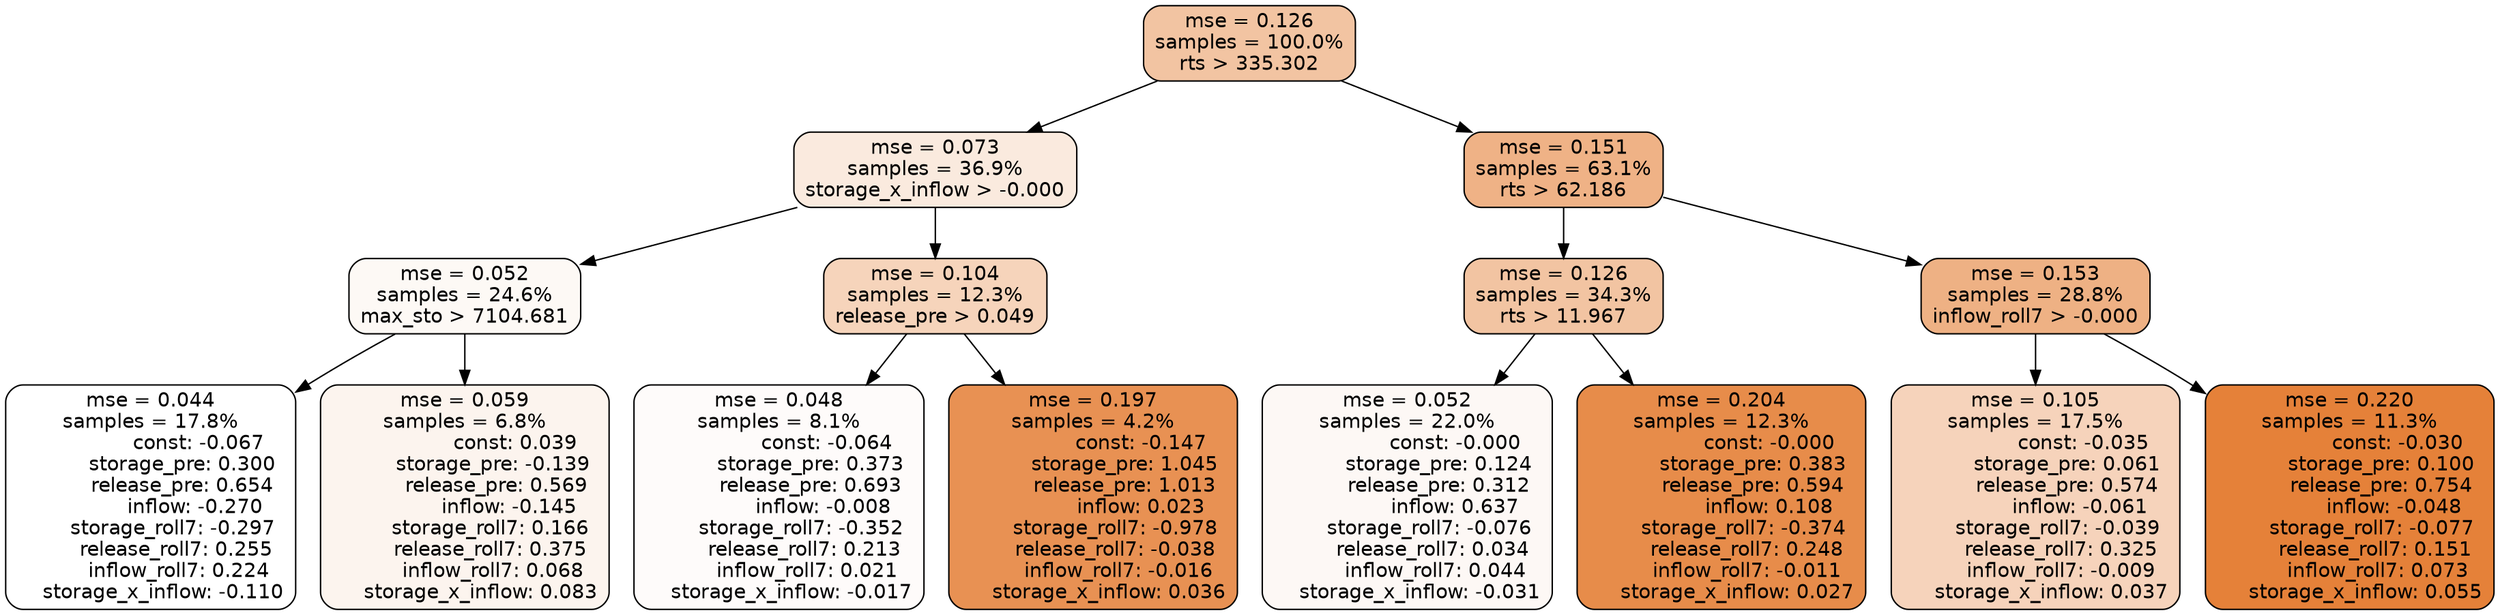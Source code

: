 digraph tree {
node [shape=rectangle, style="filled, rounded", color="black", fontname=helvetica] ;
edge [fontname=helvetica] ;
	"0" [label="mse = 0.126
samples = 100.0%
rts > 335.302", fillcolor="#f2c4a2"]
	"8" [label="mse = 0.073
samples = 36.9%
storage_x_inflow > -0.000", fillcolor="#faeade"]
	"1" [label="mse = 0.151
samples = 63.1%
rts > 62.186", fillcolor="#efb286"]
	"9" [label="mse = 0.052
samples = 24.6%
max_sto > 7104.681", fillcolor="#fdf9f5"]
	"12" [label="mse = 0.104
samples = 12.3%
release_pre > 0.049", fillcolor="#f6d4bb"]
	"2" [label="mse = 0.126
samples = 34.3%
rts > 11.967", fillcolor="#f2c4a2"]
	"5" [label="mse = 0.153
samples = 28.8%
inflow_roll7 > -0.000", fillcolor="#eeb184"]
	"10" [label="mse = 0.044
samples = 17.8%
               const: -0.067
          storage_pre: 0.300
          release_pre: 0.654
              inflow: -0.270
       storage_roll7: -0.297
        release_roll7: 0.255
         inflow_roll7: 0.224
    storage_x_inflow: -0.110", fillcolor="#ffffff"]
	"11" [label="mse = 0.059
samples = 6.8%
                const: 0.039
         storage_pre: -0.139
          release_pre: 0.569
              inflow: -0.145
        storage_roll7: 0.166
        release_roll7: 0.375
         inflow_roll7: 0.068
     storage_x_inflow: 0.083", fillcolor="#fcf4ee"]
	"13" [label="mse = 0.048
samples = 8.1%
               const: -0.064
          storage_pre: 0.373
          release_pre: 0.693
              inflow: -0.008
       storage_roll7: -0.352
        release_roll7: 0.213
         inflow_roll7: 0.021
    storage_x_inflow: -0.017", fillcolor="#fefbfa"]
	"14" [label="mse = 0.197
samples = 4.2%
               const: -0.147
          storage_pre: 1.045
          release_pre: 1.013
               inflow: 0.023
       storage_roll7: -0.978
       release_roll7: -0.038
        inflow_roll7: -0.016
     storage_x_inflow: 0.036", fillcolor="#e89153"]
	"3" [label="mse = 0.052
samples = 22.0%
               const: -0.000
          storage_pre: 0.124
          release_pre: 0.312
               inflow: 0.637
       storage_roll7: -0.076
        release_roll7: 0.034
         inflow_roll7: 0.044
    storage_x_inflow: -0.031", fillcolor="#fdf8f5"]
	"4" [label="mse = 0.204
samples = 12.3%
               const: -0.000
          storage_pre: 0.383
          release_pre: 0.594
               inflow: 0.108
       storage_roll7: -0.374
        release_roll7: 0.248
        inflow_roll7: -0.011
     storage_x_inflow: 0.027", fillcolor="#e78c4a"]
	"6" [label="mse = 0.105
samples = 17.5%
               const: -0.035
          storage_pre: 0.061
          release_pre: 0.574
              inflow: -0.061
       storage_roll7: -0.039
        release_roll7: 0.325
        inflow_roll7: -0.009
     storage_x_inflow: 0.037", fillcolor="#f6d3bb"]
	"7" [label="mse = 0.220
samples = 11.3%
               const: -0.030
          storage_pre: 0.100
          release_pre: 0.754
              inflow: -0.048
       storage_roll7: -0.077
        release_roll7: 0.151
         inflow_roll7: 0.073
     storage_x_inflow: 0.055", fillcolor="#e58139"]

	"0" -> "1"
	"0" -> "8"
	"8" -> "9"
	"8" -> "12"
	"1" -> "2"
	"1" -> "5"
	"9" -> "10"
	"9" -> "11"
	"12" -> "13"
	"12" -> "14"
	"2" -> "3"
	"2" -> "4"
	"5" -> "6"
	"5" -> "7"
}